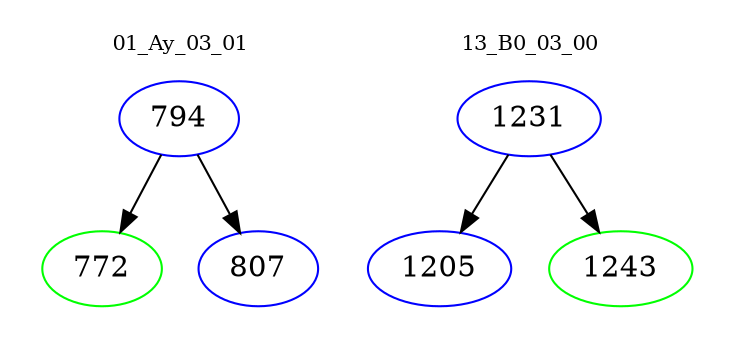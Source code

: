 digraph{
subgraph cluster_0 {
color = white
label = "01_Ay_03_01";
fontsize=10;
T0_794 [label="794", color="blue"]
T0_794 -> T0_772 [color="black"]
T0_772 [label="772", color="green"]
T0_794 -> T0_807 [color="black"]
T0_807 [label="807", color="blue"]
}
subgraph cluster_1 {
color = white
label = "13_B0_03_00";
fontsize=10;
T1_1231 [label="1231", color="blue"]
T1_1231 -> T1_1205 [color="black"]
T1_1205 [label="1205", color="blue"]
T1_1231 -> T1_1243 [color="black"]
T1_1243 [label="1243", color="green"]
}
}
